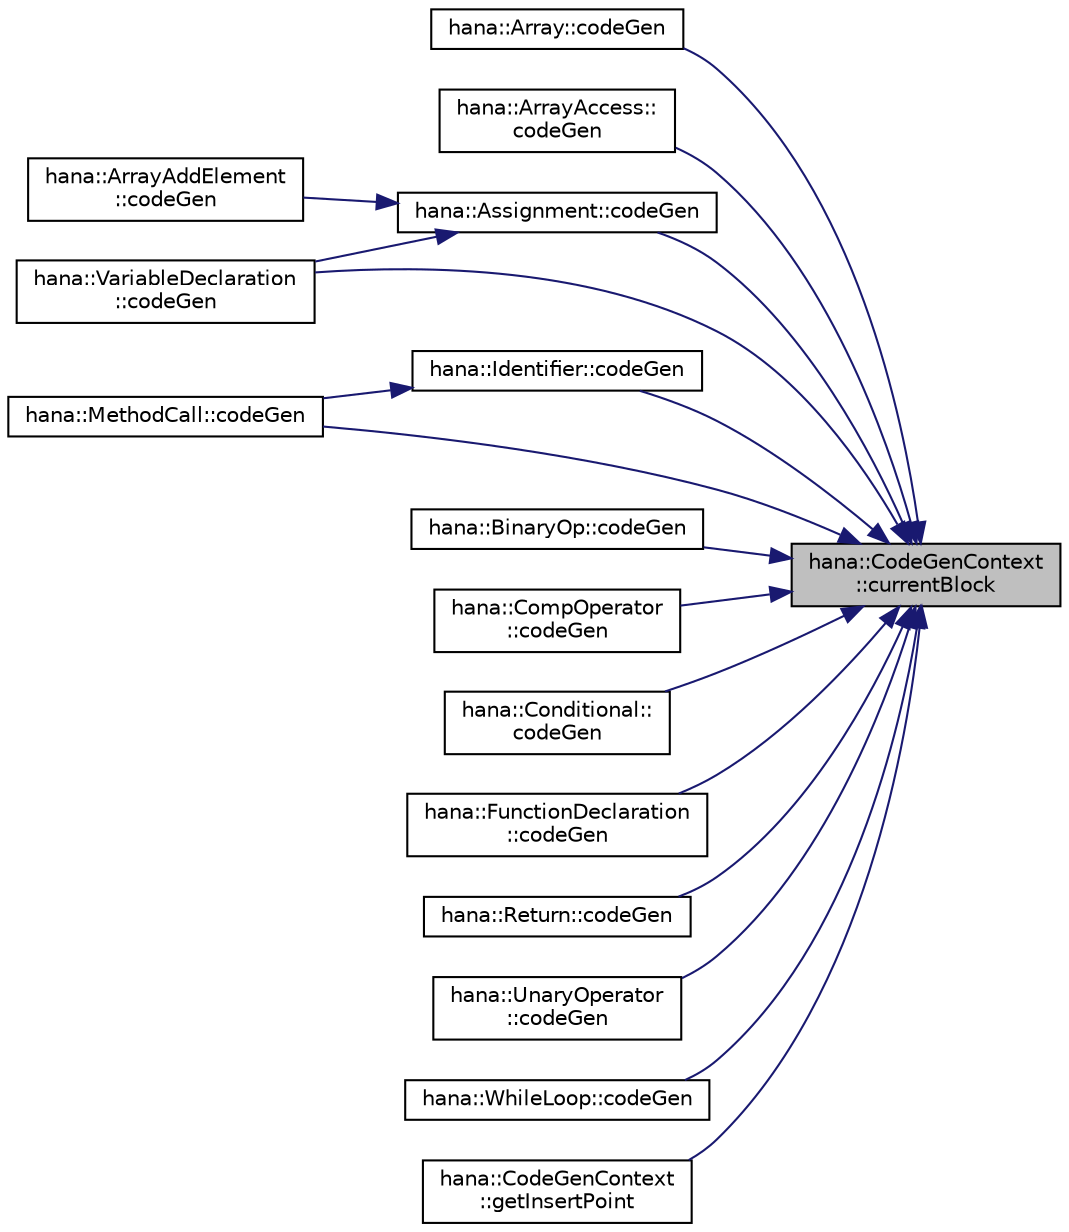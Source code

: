 digraph "hana::CodeGenContext::currentBlock"
{
 // LATEX_PDF_SIZE
  edge [fontname="Helvetica",fontsize="10",labelfontname="Helvetica",labelfontsize="10"];
  node [fontname="Helvetica",fontsize="10",shape=record];
  rankdir="RL";
  Node1 [label="hana::CodeGenContext\l::currentBlock",height=0.2,width=0.4,color="black", fillcolor="grey75", style="filled", fontcolor="black",tooltip=" "];
  Node1 -> Node2 [dir="back",color="midnightblue",fontsize="10",style="solid",fontname="Helvetica"];
  Node2 [label="hana::Array::codeGen",height=0.2,width=0.4,color="black", fillcolor="white", style="filled",URL="$classhana_1_1_array.html#aa197db7e103e1df1936fc20b166cc024",tooltip=" "];
  Node1 -> Node3 [dir="back",color="midnightblue",fontsize="10",style="solid",fontname="Helvetica"];
  Node3 [label="hana::ArrayAccess::\lcodeGen",height=0.2,width=0.4,color="black", fillcolor="white", style="filled",URL="$classhana_1_1_array_access.html#ab9b34483e182dd7f9175313e8edcf4ca",tooltip=" "];
  Node1 -> Node4 [dir="back",color="midnightblue",fontsize="10",style="solid",fontname="Helvetica"];
  Node4 [label="hana::Assignment::codeGen",height=0.2,width=0.4,color="black", fillcolor="white", style="filled",URL="$classhana_1_1_assignment.html#a7ca1146fce1627db3e478aad2d2c550b",tooltip=" "];
  Node4 -> Node5 [dir="back",color="midnightblue",fontsize="10",style="solid",fontname="Helvetica"];
  Node5 [label="hana::ArrayAddElement\l::codeGen",height=0.2,width=0.4,color="black", fillcolor="white", style="filled",URL="$classhana_1_1_array_add_element.html#a4eba5179ee3305149d762c0d9a1d11ba",tooltip=" "];
  Node4 -> Node6 [dir="back",color="midnightblue",fontsize="10",style="solid",fontname="Helvetica"];
  Node6 [label="hana::VariableDeclaration\l::codeGen",height=0.2,width=0.4,color="black", fillcolor="white", style="filled",URL="$classhana_1_1_variable_declaration.html#a95bd09f94dadb5739a603fbf1051395d",tooltip=" "];
  Node1 -> Node7 [dir="back",color="midnightblue",fontsize="10",style="solid",fontname="Helvetica"];
  Node7 [label="hana::Identifier::codeGen",height=0.2,width=0.4,color="black", fillcolor="white", style="filled",URL="$classhana_1_1_identifier.html#ae9998fc8b30b1496900f3037ab957798",tooltip=" "];
  Node7 -> Node8 [dir="back",color="midnightblue",fontsize="10",style="solid",fontname="Helvetica"];
  Node8 [label="hana::MethodCall::codeGen",height=0.2,width=0.4,color="black", fillcolor="white", style="filled",URL="$classhana_1_1_method_call.html#a1b307eb5687b9e8d389ac95edb169eca",tooltip=" "];
  Node1 -> Node9 [dir="back",color="midnightblue",fontsize="10",style="solid",fontname="Helvetica"];
  Node9 [label="hana::BinaryOp::codeGen",height=0.2,width=0.4,color="black", fillcolor="white", style="filled",URL="$classhana_1_1_binary_op.html#a0307453fa45fd59019fbcc8c1de4bb82",tooltip=" "];
  Node1 -> Node10 [dir="back",color="midnightblue",fontsize="10",style="solid",fontname="Helvetica"];
  Node10 [label="hana::CompOperator\l::codeGen",height=0.2,width=0.4,color="black", fillcolor="white", style="filled",URL="$classhana_1_1_comp_operator.html#aac235eafa5597fdb1ab4e4f84800ab4d",tooltip=" "];
  Node1 -> Node11 [dir="back",color="midnightblue",fontsize="10",style="solid",fontname="Helvetica"];
  Node11 [label="hana::Conditional::\lcodeGen",height=0.2,width=0.4,color="black", fillcolor="white", style="filled",URL="$classhana_1_1_conditional.html#a9937dfeb06f0fbfa156817b46becb81f",tooltip=" "];
  Node1 -> Node6 [dir="back",color="midnightblue",fontsize="10",style="solid",fontname="Helvetica"];
  Node1 -> Node12 [dir="back",color="midnightblue",fontsize="10",style="solid",fontname="Helvetica"];
  Node12 [label="hana::FunctionDeclaration\l::codeGen",height=0.2,width=0.4,color="black", fillcolor="white", style="filled",URL="$classhana_1_1_function_declaration.html#a341ed4c60e3f1045f6b32be6b3702533",tooltip=" "];
  Node1 -> Node8 [dir="back",color="midnightblue",fontsize="10",style="solid",fontname="Helvetica"];
  Node1 -> Node13 [dir="back",color="midnightblue",fontsize="10",style="solid",fontname="Helvetica"];
  Node13 [label="hana::Return::codeGen",height=0.2,width=0.4,color="black", fillcolor="white", style="filled",URL="$classhana_1_1_return.html#a4bbb1a22d0e83bfb6d2162781be603cf",tooltip=" "];
  Node1 -> Node14 [dir="back",color="midnightblue",fontsize="10",style="solid",fontname="Helvetica"];
  Node14 [label="hana::UnaryOperator\l::codeGen",height=0.2,width=0.4,color="black", fillcolor="white", style="filled",URL="$classhana_1_1_unary_operator.html#aa4ba78241d34f1007bfe974fbc1c77aa",tooltip=" "];
  Node1 -> Node15 [dir="back",color="midnightblue",fontsize="10",style="solid",fontname="Helvetica"];
  Node15 [label="hana::WhileLoop::codeGen",height=0.2,width=0.4,color="black", fillcolor="white", style="filled",URL="$classhana_1_1_while_loop.html#af7c3db36141b762286cde2471cc2d390",tooltip=" "];
  Node1 -> Node16 [dir="back",color="midnightblue",fontsize="10",style="solid",fontname="Helvetica"];
  Node16 [label="hana::CodeGenContext\l::getInsertPoint",height=0.2,width=0.4,color="black", fillcolor="white", style="filled",URL="$classhana_1_1_code_gen_context.html#aca521d762d512774e37652600f94771d",tooltip=" "];
}
